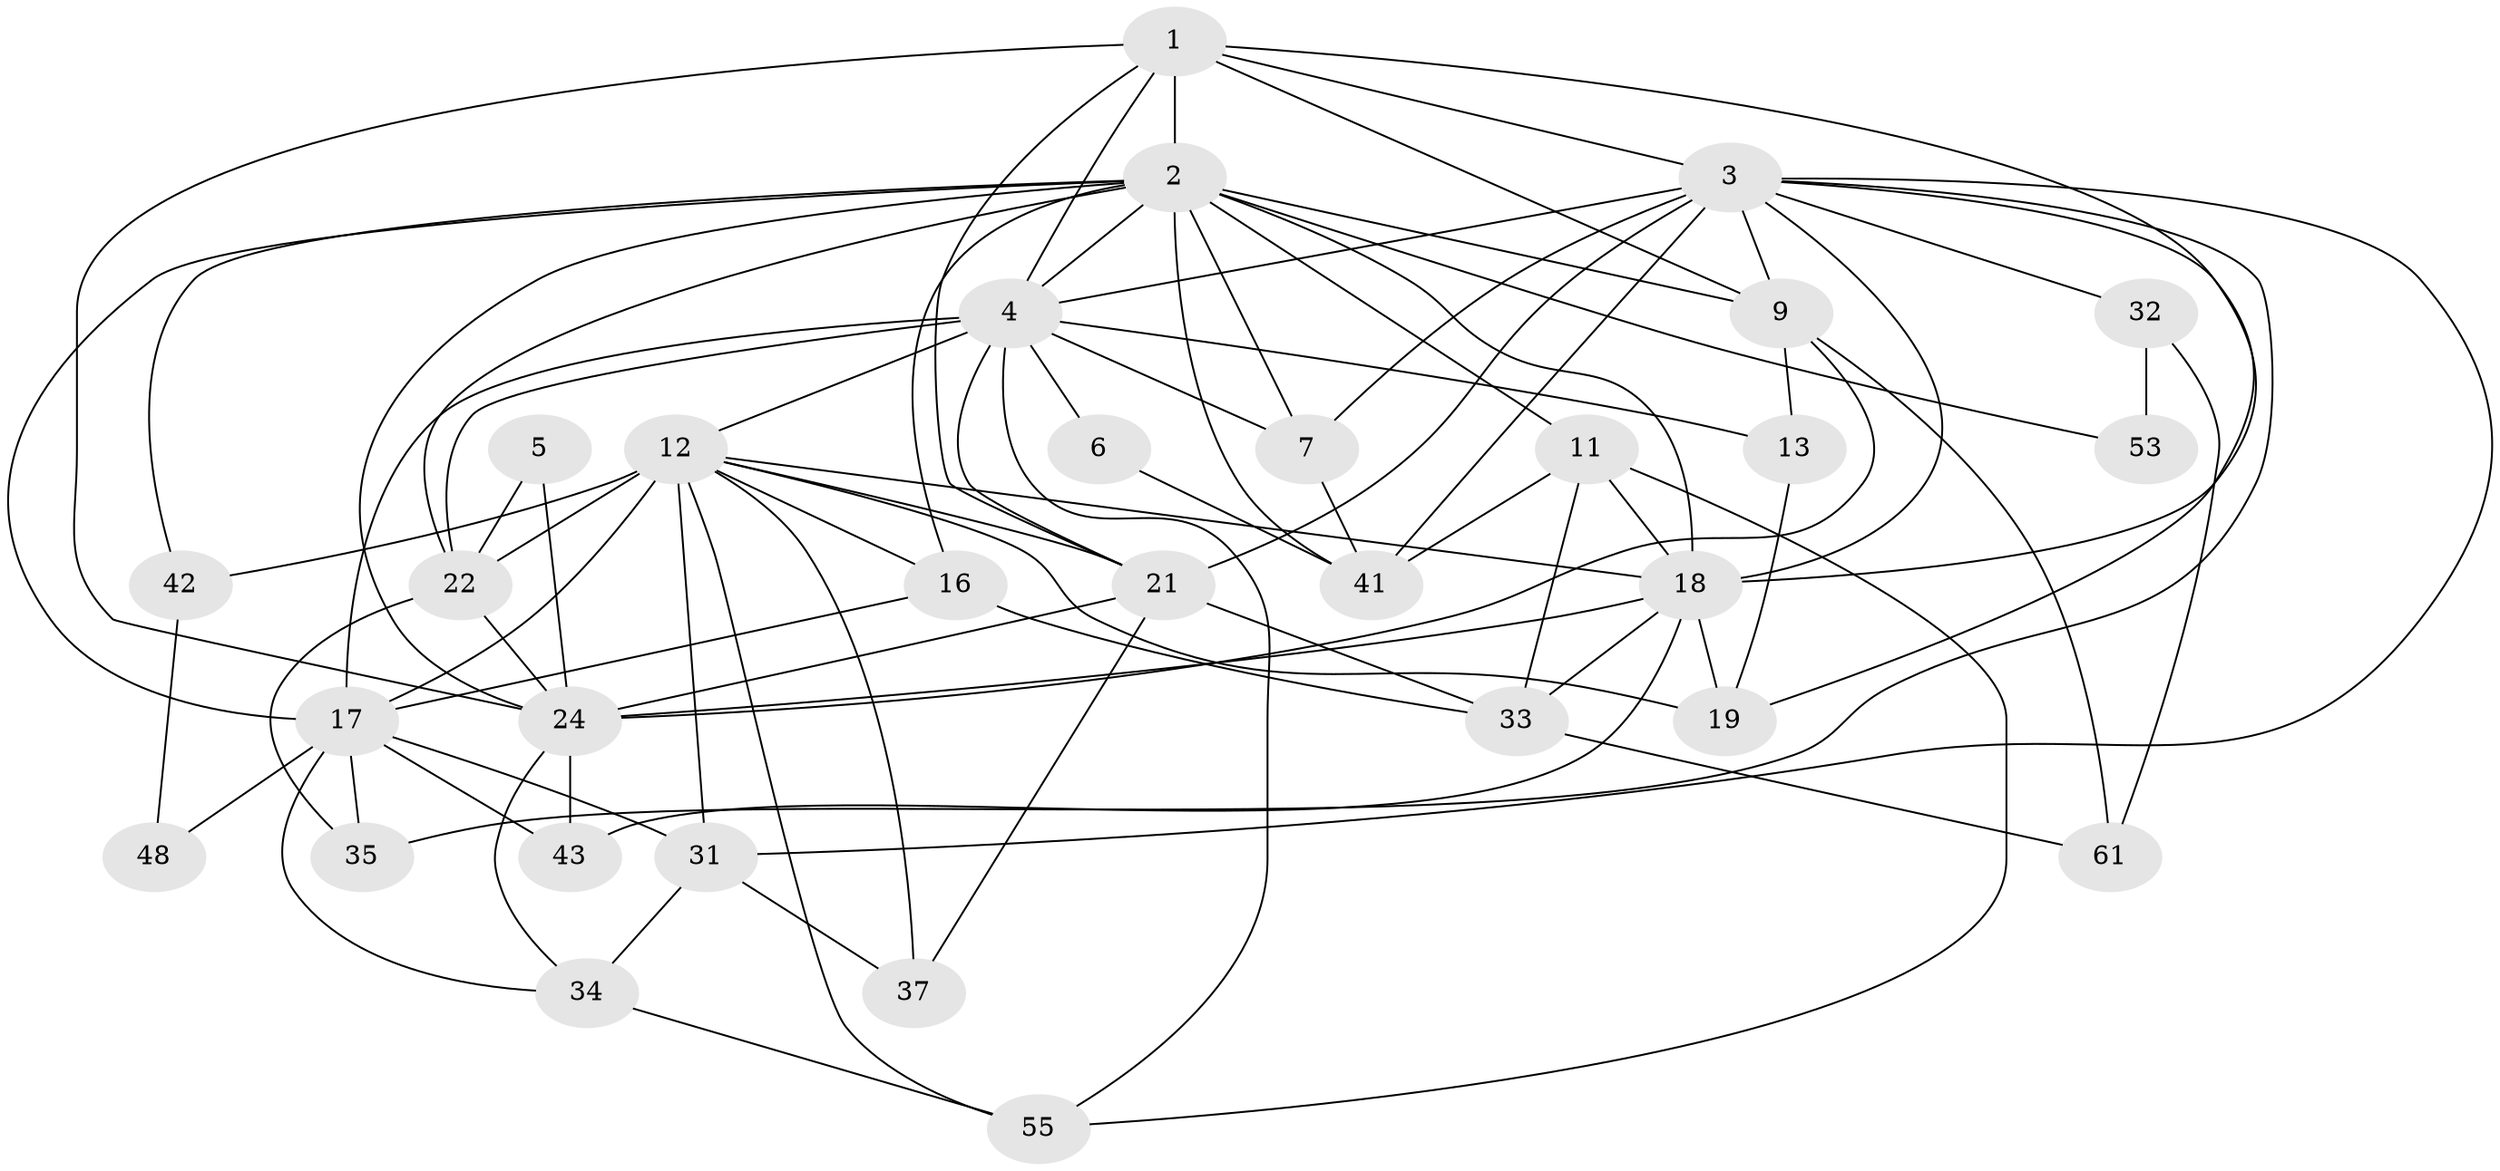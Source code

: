 // original degree distribution, {4: 0.25396825396825395, 7: 0.09523809523809523, 3: 0.3333333333333333, 2: 0.1111111111111111, 5: 0.14285714285714285, 6: 0.06349206349206349}
// Generated by graph-tools (version 1.1) at 2025/18/03/04/25 18:18:42]
// undirected, 31 vertices, 84 edges
graph export_dot {
graph [start="1"]
  node [color=gray90,style=filled];
  1 [super="+25"];
  2 [super="+39+27+50"];
  3 [super="+44+10"];
  4 [super="+8"];
  5;
  6;
  7 [super="+23"];
  9 [super="+29"];
  11 [super="+59"];
  12 [super="+52+63"];
  13 [super="+14"];
  16;
  17 [super="+20+51"];
  18 [super="+58+40"];
  19;
  21 [super="+49+47"];
  22 [super="+45"];
  24 [super="+30"];
  31 [super="+54"];
  32;
  33 [super="+57"];
  34 [super="+38"];
  35;
  37;
  41 [super="+46"];
  42;
  43;
  48;
  53;
  55;
  61;
  1 -- 18;
  1 -- 24;
  1 -- 9;
  1 -- 3;
  1 -- 4;
  1 -- 2;
  1 -- 21;
  2 -- 24;
  2 -- 42;
  2 -- 18;
  2 -- 41;
  2 -- 17 [weight=2];
  2 -- 4;
  2 -- 7 [weight=2];
  2 -- 9 [weight=2];
  2 -- 16;
  2 -- 53;
  2 -- 22;
  2 -- 11;
  3 -- 18;
  3 -- 19;
  3 -- 41;
  3 -- 32;
  3 -- 35;
  3 -- 7 [weight=2];
  3 -- 9;
  3 -- 31;
  3 -- 4;
  3 -- 21;
  4 -- 17 [weight=2];
  4 -- 6;
  4 -- 7;
  4 -- 13;
  4 -- 21;
  4 -- 22;
  4 -- 55;
  4 -- 12;
  5 -- 22;
  5 -- 24;
  6 -- 41;
  7 -- 41;
  9 -- 24;
  9 -- 61;
  9 -- 13;
  11 -- 33;
  11 -- 18;
  11 -- 41;
  11 -- 55;
  12 -- 19 [weight=2];
  12 -- 18 [weight=2];
  12 -- 17;
  12 -- 37;
  12 -- 22;
  12 -- 55;
  12 -- 42;
  12 -- 31;
  12 -- 16;
  12 -- 21;
  13 -- 19;
  16 -- 17;
  16 -- 33;
  17 -- 34;
  17 -- 48 [weight=2];
  17 -- 35;
  17 -- 43;
  17 -- 31;
  18 -- 24;
  18 -- 19;
  18 -- 43;
  18 -- 33;
  21 -- 24;
  21 -- 33;
  21 -- 37;
  22 -- 35;
  22 -- 24;
  24 -- 34;
  24 -- 43;
  31 -- 37;
  31 -- 34;
  32 -- 61;
  32 -- 53;
  33 -- 61;
  34 -- 55;
  42 -- 48;
}

